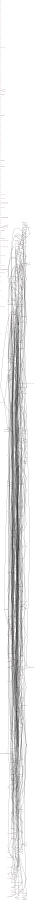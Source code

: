 graph unix {
	graph [ dpi = 300 ];
	node [shape=point];
	node [fillcolor=red];
	size="6,6";
	rankdir="LR";

	0
	1
	2
	3
	4
	5
	6
	7
	8
	9
	10
	11
	12
	13
	14
	15
	16
	17
	18
	19
	20
	21
	22
	23
	24
	25
	26
	27
	28
	29
	30
	31
	32
	33
	34
	35
	36
	37
	38
	39
	40
	41
	42
	43
	44
	45
	46
	47
	48
	49
	50
	51
	52
	53
	54
	55
	56
	57
	58
	59
	60
	61
	62
	63
	64
	65
	66
	67
	68
	69
	70
	71
	72
	73
	74
	75
	76
	77
	78
	79
	80
	81
	82
	83
	84
	85
	86
	87
	88
	89
	90
	91
	92
	93
	94
	95
	96
	97
	98
	99
	100
	101
	102
	103
	104
	105
	106
	107
	108
	109
	110
	111
	112
	113
	114
	115
	116
	117
	118
	119
	120
	121
	122
	123
	124
	125
	126
	127
	128
	129
	130
	131
	132
	133
	134
	135
	136
	137
	138
	139
	140
	141
	142
	143
	144
	145
	146
	147
	148
	149
	150
	151
	152
	153
	154
	155
	156
	157
	158
	159
	160
	161
	162
	163
	164
	165
	166
	167
	168
	169
	170
	171
	172
	173
	174
	175
	176
	177
	178
	179
	180
	181
	182
	183
	184
	185
	186
	187
	188
	189
	190
	191
	192
	193
	194
	195
	196
	197
	198
	199
	200
	201
	202
	203
	204
	205
	206
	207
	208
	209
	210
	211
	212
	213
	214
	215
	216
	217
	218
	219
	220
	221
	222
	223
	224
	225
	226
	227
	228
	229
	230
	231
	232
	233
	234
	235
	236
	237
	238
	239
	240
	241
	242
	243
	244
	245
	246
	247
	248
	249
	250
	251
	252
	253
	254
	255
	256
	257
	258
	259
	260
	261
	262
	263
	264
	265
	266
	267
	268
	269
	270
	271
	272
	273
	274
	275
	276
	277
	278
	279
	280
	281
	282
	283
	284
	285
	286
	287
	288
	289
	290
	291
	292
	293
	294
	295
	296
	297
	298
	299
	300
	301
	302
	303
	304
	305
	306
	307
	308
	309
	310
	311
	312
	313
	314
	315
	316
	317
	318
	319
	320
	321
	322
	323
	324
	325
	326
	327
	328
	329
	330
	331
	332
	333
	334
	335
	336
	337
	338
	339
	340
	341
	342
	343
	344
	345
	346
	347
	348
	349
	350
	351
	352
	353
	354
	355
	356
	357
	358
	359
	360
	361
	362
	363
	364
	365
	366
	367
	368
	369
	370
	371
	372
	373
	374
	375
	376
	377
	378
	379
	380
	381
	382
	383
	384
	385
	386
	387
	388
	389
	390
	391
	392
	393
	394
	395
	396
	397
	398
	399
	400
	401
	402
	403
	404
	405
	406
	407
	408
	409
	410
	411
	412
	413
	414
	415
	416
	417
	418
	419
	420
	421
	422
	423
	424
	425
	426
	427
	428
	429
	430
	431
	432
	433
	434
	435
	436
	437
	438
	439
	440
	441
	442
	443
	444
	445
	446
	447
	448
	449
	450
	451
	452
	453
	454
	455
	456
	457
	458
	459
	460
	461
	462
	463
	464
	465
	466
	467
	468
	469
	470
	471
	472
	473
	474
	475
	476
	477
	478
	479
	480
	481
	482
	483
	484
	485
	486
	487
	488
	489
	490
	491
	492
	493
	494
	495
	496
	497
	498
	499
	500
	501
	502
	503
	504
	505
	506
	507
	508
	509
	510
	511
	512
	513
	514
	515
	516
	517
	518
	519
	520
	521
	522
	523
	524
	525
	526
	527
	528
	529
	530
	531
	532
	533
	534
	535
	536
	537
	538
	539
	540
	541
	542
	543
	544
	545
	546
	547
	548
	549
	550
	551
	552
	553
	554
	555
	556
	557
	558
	559
	560
	561
	562
	563
	564
	565
	566
	567
	568
	569
	570
	571
	572
	573
	574
	575
	576
	577
	578
	579
	580
	581
	582
	583
	584
	585
	586
	587
	588
	589
	590
	591
	592
	593
	594
	595
	596
	597
	598
	599
	600
	601
	602
	603
	604
	605
	606
	607
	608
	609
	610
	611
	612
	613
	614
	615
	616
	617
	618
	619
	620
	621
	622
	623
	624
	625
	626
	627
	628
	629
	630
	631
	632
	633
	634
	635
	636
	637
	638
	639
	640
	641
	642
	643
	644
	645
	646
	647
	648
	649
	650
	651
	652
	653
	654
	655
	656
	657
	658
	659
	660
	661
	662
	663
	664
	665
	666
	667
	668
	669
	670
	671
	672
	673
	674
	675
	676
	677
	678
	679
	680
	681
	682
	683
	684
	685
	686
	687
	688
	689
	690
	691
	692
	693
	694
	695
	696
	697
	698
	699
	700
	701
	702
	703
	704
	705
	706
	707
	708
	709
	710
	711
	712
	713
	714
	715
	716
	717
	718
	719
	720
	721
	722
	723
	724
	725
	726
	727
	728
	729
	730
	731
	732
	733
	734
	735
	736
	737
	738
	739
	740
	741
	742
	743
	744
	745
	746
	747
	748
	749
	750
	751
	752
	753
	754
	755
	756
	757
	758
	759
	760
	761
	762
	763
	764
	765
	766
	767
	768
	769
	770
	771
	772
	773
	774
	775
	776
	777
	778
	779
	780
	781
	782
	783
	784
	785
	786
	787
	788
	789
	790
	791
	792
	793
	794
	795
	796
	797
	798
	799
	800
	801
	802
	803
	804
	805
	806
	807
	808
	809
	810
	811
	812
	813
	814
	815
	816
	817
	818
	819
	820
	821
	822
	823
	824
	825
	826
	827
	828
	829
	830
	831
	832
	833
	834
	835
	836
	837
	838
	839
	840
	841
	842
	843
	844
	845
	846
	847
	848
	849
	850
	851
	852
	853
	854
	855
	856
	857
	858
	859
	860
	861
	862
	863
	864
	865
	866
	867
	868
	869
	870
	871
	872
	873
	874
	875
	876
	877
	878
	879
	880
	881
	882
	883
	884
	885
	886
	887
	888
	889
	890
	891
	892
	893
	894
	895
	896
	897
	898
	899
	900
	901
	902
	903
	904
	905
	906
	907
	908
	909
	910
	911
	912
	913
	914
	915
	916
	917
	918
	919
	920
	921
	922
	923
	924
	925
	926
	927
	928
	929
	930
	931
	932
	933
	934
	935
	936
	937
	938
	939
	940
	941
	942
	943
	944
	945
	946
	947
	948
	949
	950
	951
	952
	953
	954
	955
	956
	957
	958
	959
	960
	961
	962
	963
	964
	965
	966
	967
	968
	969
	970
	971
	972
	973
	974
	975
	976
	977
	978
	979
	980
	981
	982
	983
	984
	985
	986
	987
	988
	989
	990
	991
	992
	993
	994
	995
	996
	997
	998
	999
	0 -- 702
	0 -- 921
	2 -- 106
	3 -- 175
	4 -- 228
	4 -- 740
	5 -- 615
	7 -- 701
	8 -- 130
	8 -- 423
	9 -- 467
	9 -- 723
	11 -- 819
	11 -- 937
	12 -- 559
	12 -- 765
	13 -- 215
	13 -- 235
	13 -- 986
	14 -- 46
	14 -- 885
	14 -- 935
	15 -- 164
	15 -- 373
	15 -- 632
	16 -- 815
	17 -- 341
	17 -- 393
	19 -- 223
	19 -- 745
	19 -- 907
	20 -- 187
	20 -- 711
	20 -- 813
	21 -- 85
	21 -- 713
	22 -- 446
	23 -- 153
	23 -- 243
	24 -- 412
	25 -- 965
	26 -- 832
	27 -- 289
	27 -- 486
	27 -- 634
	28 -- 68
	28 -- 924
	30 -- 81
	30 -- 843
	31 -- 158
	31 -- 186
	31 -- 189
	31 -- 750
	31 -- 753
	32 -- 172
	32 -- 309
	32 -- 381
	32 -- 884
	33 -- 143
	33 -- 697
	34 -- 81
	34 -- 160
	34 -- 852
	35 -- 153
	35 -- 953
	36 -- 620
	37 -- 475
	38 -- 113
	38 -- 370
	38 -- 796
	38 -- 804
	38 -- 823
	39 -- 521
	39 -- 719
	40 -- 411
	40 -- 826
	42 -- 576
	43 -- 531
	43 -- 928
	44 -- 380
	45 -- 365
	45 -- 456
	46 -- 463
	46 -- 791
	46 -- 996
	47 -- 914
	48 -- 235
	50 -- 390
	51 -- 978
	52 -- 122
	52 -- 867
	54 -- 284
	54 -- 408
	54 -- 550
	54 -- 577
	55 -- 67
	56 -- 582
	56 -- 701
	57 -- 240
	57 -- 664
	57 -- 935
	57 -- 997
	58 -- 856
	60 -- 445
	60 -- 917
	61 -- 834
	62 -- 131
	62 -- 577
	62 -- 765
	62 -- 909
	63 -- 73
	63 -- 968
	64 -- 166
	64 -- 669
	64 -- 807
	66 -- 110
	67 -- 548
	67 -- 660
	67 -- 816
	67 -- 870
	67 -- 982
	68 -- 517
	68 -- 719
	69 -- 167
	69 -- 244
	69 -- 406
	69 -- 514
	70 -- 714
	71 -- 358
	71 -- 889
	71 -- 923
	72 -- 419
	72 -- 478
	72 -- 584
	73 -- 88
	73 -- 258
	73 -- 609
	73 -- 728
	74 -- 224
	74 -- 576
	74 -- 660
	74 -- 929
	75 -- 746
	75 -- 779
	77 -- 281
	77 -- 752
	79 -- 731
	79 -- 943
	80 -- 833
	81 -- 571
	84 -- 379
	84 -- 435
	84 -- 480
	85 -- 101
	85 -- 445
	85 -- 569
	86 -- 260
	86 -- 474
	86 -- 678
	87 -- 776
	88 -- 343
	88 -- 797
	89 -- 158
	89 -- 830
	90 -- 141
	90 -- 394
	90 -- 898
	91 -- 490
	91 -- 781
	92 -- 118
	92 -- 204
	92 -- 472
	93 -- 145
	94 -- 326
	95 -- 129
	95 -- 655
	96 -- 695
	96 -- 784
	96 -- 936
	97 -- 867
	98 -- 241
	98 -- 587
	99 -- 748
	99 -- 982
	100 -- 444
	100 -- 743
	100 -- 981
	102 -- 912
	103 -- 136
	103 -- 439
	104 -- 218
	104 -- 452
	104 -- 816
	105 -- 619
	105 -- 853
	106 -- 339
	106 -- 513
	107 -- 314
	107 -- 517
	107 -- 593
	107 -- 995
	108 -- 236
	109 -- 328
	109 -- 837
	109 -- 938
	110 -- 276
	110 -- 811
	111 -- 818
	112 -- 308
	112 -- 531
	112 -- 751
	113 -- 591
	113 -- 714
	113 -- 722
	113 -- 822
	114 -- 277
	114 -- 528
	115 -- 163
	115 -- 354
	115 -- 608
	118 -- 607
	119 -- 378
	120 -- 322
	120 -- 788
	121 -- 628
	121 -- 971
	122 -- 348
	122 -- 874
	123 -- 459
	123 -- 791
	125 -- 294
	125 -- 380
	125 -- 767
	125 -- 987
	126 -- 503
	126 -- 566
	126 -- 720
	127 -- 254
	128 -- 147
	128 -- 171
	129 -- 597
	131 -- 967
	132 -- 496
	132 -- 655
	132 -- 898
	133 -- 748
	133 -- 866
	134 -- 791
	135 -- 821
	136 -- 353
	137 -- 304
	138 -- 179
	138 -- 422
	139 -- 722
	140 -- 346
	140 -- 608
	140 -- 946
	142 -- 655
	143 -- 495
	143 -- 730
	144 -- 275
	144 -- 404
	144 -- 577
	144 -- 813
	145 -- 425
	146 -- 407
	146 -- 679
	147 -- 839
	147 -- 860
	148 -- 822
	149 -- 150
	149 -- 169
	150 -- 301
	150 -- 612
	150 -- 820
	150 -- 914
	151 -- 367
	152 -- 650
	153 -- 248
	153 -- 488
	153 -- 811
	153 -- 950
	153 -- 964
	154 -- 275
	154 -- 770
	154 -- 854
	155 -- 379
	155 -- 685
	155 -- 806
	156 -- 179
	156 -- 197
	156 -- 244
	156 -- 295
	158 -- 455
	158 -- 730
	159 -- 237
	159 -- 346
	159 -- 950
	160 -- 341
	160 -- 751
	161 -- 281
	163 -- 199
	163 -- 811
	163 -- 917
	164 -- 662
	164 -- 889
	165 -- 911
	166 -- 878
	167 -- 195
	167 -- 332
	168 -- 593
	168 -- 812
	169 -- 328
	169 -- 399
	169 -- 682
	170 -- 210
	170 -- 343
	170 -- 840
	170 -- 851
	171 -- 287
	171 -- 504
	171 -- 848
	171 -- 854
	174 -- 733
	177 -- 401
	179 -- 480
	179 -- 481
	181 -- 961
	182 -- 377
	182 -- 434
	182 -- 691
	182 -- 824
	184 -- 360
	184 -- 945
	186 -- 535
	186 -- 665
	187 -- 198
	187 -- 458
	187 -- 828
	188 -- 536
	188 -- 770
	188 -- 878
	188 -- 894
	189 -- 666
	189 -- 801
	189 -- 932
	190 -- 581
	191 -- 476
	191 -- 771
	192 -- 423
	193 -- 730
	194 -- 314
	194 -- 422
	194 -- 485
	194 -- 763
	195 -- 638
	196 -- 242
	196 -- 375
	197 -- 762
	197 -- 943
	197 -- 987
	198 -- 315
	198 -- 991
	201 -- 384
	201 -- 889
	202 -- 251
	203 -- 934
	204 -- 885
	205 -- 652
	206 -- 567
	207 -- 619
	208 -- 365
	209 -- 364
	209 -- 781
	209 -- 838
	209 -- 907
	211 -- 287
	211 -- 512
	211 -- 960
	212 -- 488
	212 -- 875
	213 -- 268
	213 -- 809
	214 -- 386
	216 -- 497
	216 -- 569
	217 -- 306
	217 -- 884
	218 -- 701
	218 -- 760
	219 -- 370
	220 -- 403
	220 -- 534
	220 -- 913
	220 -- 956
	222 -- 448
	222 -- 921
	222 -- 952
	224 -- 921
	225 -- 341
	226 -- 241
	226 -- 345
	227 -- 369
	228 -- 601
	228 -- 663
	229 -- 296
	229 -- 562
	229 -- 772
	229 -- 877
	229 -- 936
	230 -- 288
	231 -- 783
	232 -- 384
	232 -- 730
	234 -- 347
	234 -- 615
	234 -- 798
	234 -- 888
	235 -- 554
	235 -- 987
	236 -- 902
	238 -- 454
	239 -- 795
	240 -- 487
	241 -- 830
	243 -- 319
	243 -- 526
	243 -- 543
	243 -- 790
	243 -- 953
	244 -- 357
	244 -- 539
	244 -- 684
	244 -- 998
	245 -- 448
	245 -- 759
	246 -- 452
	246 -- 995
	249 -- 418
	249 -- 874
	250 -- 465
	250 -- 499
	250 -- 882
	251 -- 376
	251 -- 636
	251 -- 639
	251 -- 743
	253 -- 609
	254 -- 342
	255 -- 301
	255 -- 478
	255 -- 791
	256 -- 957
	257 -- 259
	258 -- 670
	258 -- 873
	258 -- 951
	259 -- 310
	259 -- 756
	260 -- 499
	260 -- 878
	261 -- 592
	261 -- 696
	261 -- 705
	262 -- 345
	262 -- 362
	262 -- 827
	263 -- 639
	263 -- 650
	263 -- 710
	264 -- 273
	264 -- 700
	265 -- 338
	265 -- 514
	265 -- 588
	266 -- 589
	267 -- 384
	267 -- 721
	267 -- 783
	267 -- 821
	268 -- 306
	268 -- 812
	269 -- 857
	269 -- 924
	270 -- 917
	270 -- 984
	271 -- 611
	272 -- 385
	272 -- 598
	273 -- 387
	273 -- 699
	273 -- 752
	274 -- 473
	274 -- 775
	274 -- 988
	275 -- 468
	276 -- 437
	276 -- 955
	276 -- 976
	277 -- 589
	277 -- 640
	278 -- 643
	280 -- 692
	280 -- 800
	281 -- 412
	281 -- 435
	281 -- 556
	282 -- 345
	282 -- 724
	283 -- 335
	285 -- 367
	285 -- 695
	286 -- 724
	287 -- 685
	287 -- 878
	288 -- 930
	289 -- 740
	291 -- 374
	292 -- 527
	292 -- 697
	293 -- 719
	293 -- 804
	294 -- 583
	294 -- 639
	295 -- 425
	295 -- 721
	295 -- 783
	295 -- 998
	296 -- 786
	297 -- 497
	297 -- 573
	297 -- 768
	297 -- 964
	298 -- 429
	298 -- 466
	298 -- 865
	299 -- 567
	303 -- 326
	303 -- 529
	305 -- 683
	305 -- 886
	306 -- 616
	306 -- 684
	306 -- 729
	307 -- 762
	308 -- 734
	308 -- 994
	310 -- 576
	310 -- 851
	311 -- 551
	311 -- 718
	311 -- 792
	313 -- 644
	313 -- 934
	314 -- 610
	316 -- 646
	317 -- 525
	317 -- 613
	317 -- 765
	318 -- 456
	318 -- 757
	318 -- 805
	318 -- 993
	319 -- 371
	320 -- 794
	320 -- 991
	322 -- 442
	322 -- 559
	323 -- 621
	323 -- 821
	323 -- 863
	324 -- 540
	324 -- 873
	325 -- 345
	325 -- 372
	327 -- 379
	327 -- 859
	328 -- 668
	328 -- 899
	329 -- 930
	331 -- 334
	331 -- 631
	331 -- 992
	332 -- 881
	332 -- 961
	333 -- 779
	333 -- 940
	334 -- 762
	335 -- 646
	335 -- 647
	338 -- 461
	338 -- 654
	339 -- 664
	342 -- 344
	342 -- 382
	342 -- 388
	343 -- 525
	344 -- 358
	344 -- 649
	345 -- 548
	345 -- 980
	346 -- 428
	346 -- 510
	348 -- 557
	348 -- 810
	348 -- 916
	349 -- 635
	349 -- 809
	349 -- 883
	350 -- 678
	350 -- 897
	351 -- 784
	351 -- 800
	352 -- 940
	353 -- 409
	354 -- 873
	355 -- 815
	356 -- 745
	358 -- 409
	359 -- 823
	359 -- 926
	360 -- 380
	360 -- 923
	361 -- 935
	363 -- 424
	364 -- 871
	365 -- 493
	365 -- 536
	365 -- 606
	365 -- 704
	365 -- 861
	367 -- 375
	367 -- 389
	367 -- 402
	367 -- 424
	367 -- 662
	367 -- 724
	367 -- 827
	368 -- 739
	370 -- 432
	370 -- 493
	371 -- 430
	374 -- 928
	375 -- 477
	375 -- 623
	376 -- 886
	376 -- 932
	377 -- 518
	378 -- 800
	379 -- 540
	380 -- 836
	380 -- 854
	381 -- 473
	382 -- 577
	383 -- 998
	384 -- 951
	385 -- 543
	385 -- 948
	386 -- 864
	387 -- 640
	387 -- 803
	387 -- 885
	389 -- 811
	390 -- 587
	390 -- 634
	391 -- 708
	391 -- 973
	393 -- 473
	393 -- 730
	393 -- 893
	395 -- 916
	397 -- 781
	398 -- 403
	398 -- 510
	399 -- 851
	400 -- 962
	401 -- 614
	403 -- 855
	404 -- 753
	404 -- 755
	404 -- 762
	404 -- 876
	405 -- 496
	405 -- 689
	406 -- 687
	406 -- 750
	407 -- 675
	407 -- 941
	409 -- 845
	411 -- 438
	411 -- 653
	414 -- 903
	414 -- 912
	416 -- 421
	418 -- 652
	418 -- 655
	419 -- 697
	419 -- 846
	421 -- 605
	421 -- 636
	421 -- 984
	421 -- 994
	422 -- 938
	422 -- 990
	423 -- 798
	424 -- 674
	426 -- 568
	426 -- 970
	428 -- 658
	429 -- 763
	430 -- 599
	431 -- 578
	433 -- 827
	434 -- 897
	435 -- 706
	435 -- 775
	435 -- 811
	436 -- 701
	436 -- 791
	436 -- 802
	436 -- 978
	437 -- 814
	438 -- 552
	439 -- 566
	440 -- 530
	442 -- 695
	443 -- 762
	444 -- 571
	444 -- 975
	446 -- 618
	446 -- 830
	447 -- 530
	454 -- 896
	455 -- 852
	456 -- 989
	457 -- 661
	458 -- 771
	459 -- 590
	460 -- 990
	464 -- 573
	466 -- 467
	466 -- 947
	469 -- 654
	470 -- 484
	470 -- 595
	470 -- 602
	470 -- 630
	472 -- 476
	473 -- 593
	473 -- 612
	473 -- 827
	474 -- 573
	476 -- 589
	476 -- 763
	477 -- 880
	479 -- 545
	479 -- 944
	480 -- 619
	480 -- 731
	480 -- 890
	480 -- 940
	481 -- 631
	481 -- 644
	481 -- 721
	481 -- 796
	483 -- 596
	483 -- 728
	484 -- 901
	484 -- 914
	487 -- 945
	488 -- 503
	488 -- 538
	488 -- 658
	489 -- 797
	490 -- 782
	493 -- 814
	493 -- 847
	494 -- 621
	496 -- 720
	497 -- 811
	498 -- 880
	500 -- 570
	500 -- 855
	501 -- 674
	501 -- 689
	506 -- 552
	506 -- 933
	506 -- 956
	508 -- 578
	509 -- 785
	511 -- 537
	511 -- 552
	511 -- 623
	514 -- 633
	516 -- 839
	516 -- 887
	517 -- 971
	518 -- 928
	520 -- 844
	522 -- 661
	522 -- 956
	523 -- 534
	523 -- 653
	523 -- 701
	525 -- 699
	525 -- 891
	526 -- 996
	527 -- 881
	528 -- 885
	529 -- 665
	529 -- 914
	529 -- 930
	530 -- 701
	530 -- 949
	532 -- 637
	532 -- 713
	534 -- 661
	534 -- 827
	534 -- 831
	537 -- 608
	537 -- 974
	539 -- 680
	540 -- 817
	540 -- 911
	543 -- 887
	544 -- 633
	544 -- 640
	545 -- 982
	546 -- 709
	546 -- 872
	546 -- 896
	547 -- 573
	547 -- 762
	547 -- 814
	548 -- 859
	549 -- 851
	550 -- 896
	551 -- 829
	552 -- 638
	552 -- 836
	552 -- 985
	555 -- 667
	556 -- 700
	556 -- 746
	556 -- 815
	558 -- 851
	559 -- 593
	562 -- 989
	563 -- 907
	564 -- 677
	567 -- 898
	572 -- 882
	573 -- 718
	573 -- 830
	574 -- 870
	578 -- 857
	579 -- 706
	580 -- 829
	582 -- 903
	583 -- 983
	584 -- 924
	585 -- 717
	588 -- 734
	588 -- 838
	589 -- 653
	589 -- 775
	589 -- 777
	590 -- 600
	590 -- 737
	593 -- 629
	593 -- 727
	594 -- 963
	594 -- 999
	596 -- 859
	599 -- 918
	601 -- 672
	602 -- 825
	603 -- 817
	606 -- 856
	607 -- 649
	607 -- 727
	608 -- 735
	609 -- 823
	609 -- 976
	611 -- 954
	613 -- 648
	613 -- 776
	615 -- 866
	618 -- 692
	620 -- 747
	621 -- 677
	621 -- 726
	623 -- 644
	625 -- 662
	625 -- 845
	627 -- 804
	628 -- 825
	631 -- 646
	631 -- 933
	632 -- 760
	633 -- 676
	633 -- 703
	634 -- 825
	634 -- 877
	635 -- 752
	636 -- 668
	642 -- 913
	643 -- 865
	646 -- 754
	646 -- 769
	646 -- 908
	649 -- 971
	650 -- 742
	651 -- 819
	651 -- 842
	652 -- 883
	653 -- 708
	654 -- 720
	659 -- 827
	661 -- 730
	667 -- 728
	667 -- 900
	669 -- 956
	669 -- 979
	672 -- 781
	672 -- 800
	672 -- 801
	674 -- 677
	676 -- 792
	681 -- 738
	681 -- 847
	681 -- 983
	686 -- 852
	686 -- 977
	693 -- 856
	693 -- 922
	694 -- 801
	694 -- 973
	696 -- 806
	696 -- 842
	703 -- 945
	704 -- 716
	706 -- 720
	709 -- 917
	710 -- 893
	712 -- 877
	713 -- 868
	714 -- 870
	718 -- 875
	719 -- 885
	720 -- 921
	721 -- 784
	722 -- 875
	723 -- 802
	724 -- 763
	726 -- 938
	728 -- 919
	730 -- 734
	733 -- 887
	735 -- 738
	735 -- 747
	736 -- 960
	738 -- 939
	741 -- 753
	746 -- 753
	749 -- 856
	758 -- 865
	759 -- 782
	761 -- 781
	766 -- 854
	770 -- 917
	773 -- 850
	776 -- 790
	778 -- 880
	780 -- 815
	783 -- 830
	785 -- 796
	785 -- 805
	786 -- 890
	788 -- 875
	797 -- 985
	806 -- 861
	809 -- 969
	810 -- 814
	810 -- 923
	815 -- 869
	816 -- 979
	819 -- 997
	823 -- 944
	825 -- 885
	831 -- 978
	832 -- 849
	833 -- 892
	842 -- 853
	845 -- 979
	846 -- 927
	846 -- 942
	853 -- 929
	855 -- 952
	859 -- 994
	863 -- 975
	865 -- 955
	866 -- 926
	866 -- 933
	866 -- 985
	868 -- 970
	869 -- 924
	874 -- 928
	876 -- 988
	880 -- 897
	880 -- 954
	905 -- 996
	919 -- 998
	924 -- 964
	929 -- 971
	946 -- 974
	957 -- 964
	957 -- 971
	978 -- 991
	989 -- 992
}
